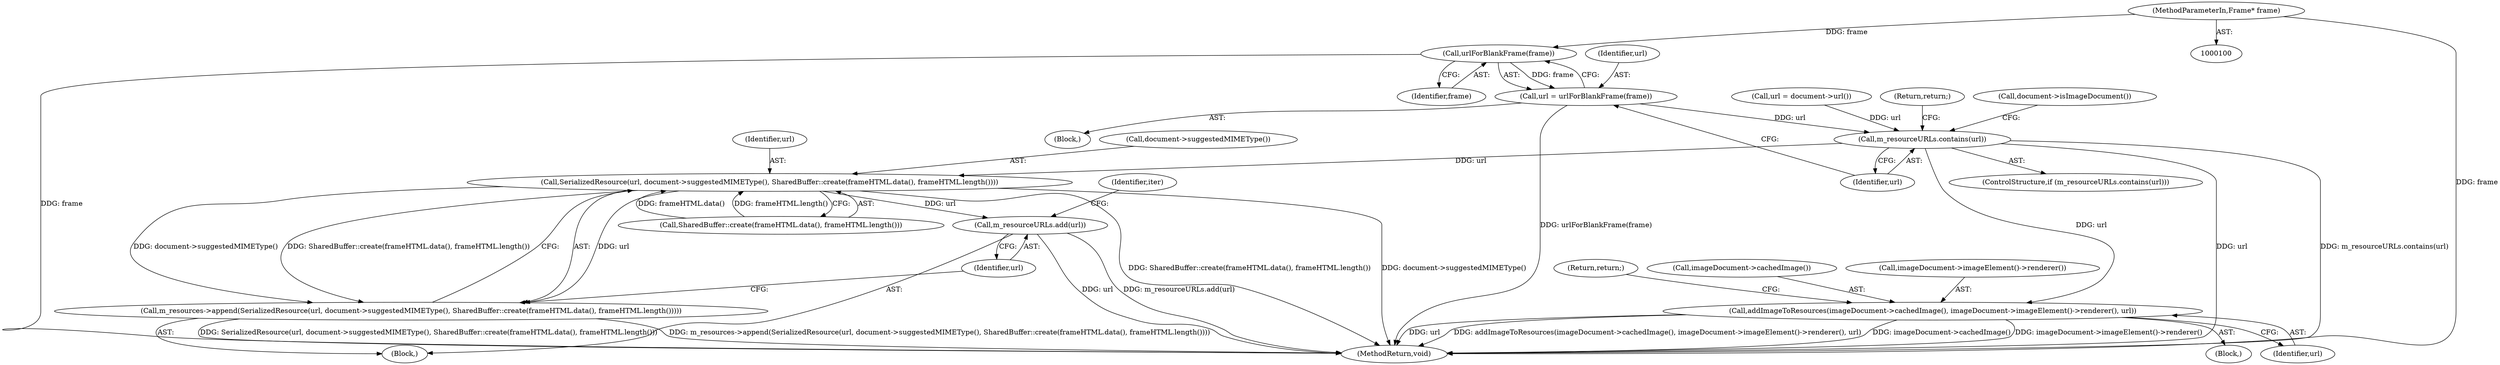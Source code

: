 digraph "0_Chrome_7f0126ff011142c8619b10a6e64d04d1745c503a_7@pointer" {
"1000101" [label="(MethodParameterIn,Frame* frame)"];
"1000119" [label="(Call,urlForBlankFrame(frame))"];
"1000117" [label="(Call,url = urlForBlankFrame(frame))"];
"1000122" [label="(Call,m_resourceURLs.contains(url))"];
"1000134" [label="(Call,addImageToResources(imageDocument->cachedImage(), imageDocument->imageElement()->renderer(), url))"];
"1000168" [label="(Call,SerializedResource(url, document->suggestedMIMEType(), SharedBuffer::create(frameHTML.data(), frameHTML.length())))"];
"1000167" [label="(Call,m_resources->append(SerializedResource(url, document->suggestedMIMEType(), SharedBuffer::create(frameHTML.data(), frameHTML.length()))))"];
"1000174" [label="(Call,m_resourceURLs.add(url))"];
"1000175" [label="(Identifier,url)"];
"1000128" [label="(Block,)"];
"1000319" [label="(MethodReturn,void)"];
"1000122" [label="(Call,m_resourceURLs.contains(url))"];
"1000137" [label="(Identifier,url)"];
"1000167" [label="(Call,m_resources->append(SerializedResource(url, document->suggestedMIMEType(), SharedBuffer::create(frameHTML.data(), frameHTML.length()))))"];
"1000117" [label="(Call,url = urlForBlankFrame(frame))"];
"1000171" [label="(Call,SharedBuffer::create(frameHTML.data(), frameHTML.length()))"];
"1000120" [label="(Identifier,frame)"];
"1000119" [label="(Call,urlForBlankFrame(frame))"];
"1000118" [label="(Identifier,url)"];
"1000101" [label="(MethodParameterIn,Frame* frame)"];
"1000138" [label="(Return,return;)"];
"1000135" [label="(Call,imageDocument->cachedImage())"];
"1000108" [label="(Call,url = document->url())"];
"1000136" [label="(Call,imageDocument->imageElement()->renderer())"];
"1000169" [label="(Identifier,url)"];
"1000125" [label="(Return,return;)"];
"1000127" [label="(Call,document->isImageDocument())"];
"1000168" [label="(Call,SerializedResource(url, document->suggestedMIMEType(), SharedBuffer::create(frameHTML.data(), frameHTML.length())))"];
"1000102" [label="(Block,)"];
"1000116" [label="(Block,)"];
"1000179" [label="(Identifier,iter)"];
"1000134" [label="(Call,addImageToResources(imageDocument->cachedImage(), imageDocument->imageElement()->renderer(), url))"];
"1000170" [label="(Call,document->suggestedMIMEType())"];
"1000174" [label="(Call,m_resourceURLs.add(url))"];
"1000121" [label="(ControlStructure,if (m_resourceURLs.contains(url)))"];
"1000123" [label="(Identifier,url)"];
"1000101" -> "1000100"  [label="AST: "];
"1000101" -> "1000319"  [label="DDG: frame"];
"1000101" -> "1000119"  [label="DDG: frame"];
"1000119" -> "1000117"  [label="AST: "];
"1000119" -> "1000120"  [label="CFG: "];
"1000120" -> "1000119"  [label="AST: "];
"1000117" -> "1000119"  [label="CFG: "];
"1000119" -> "1000319"  [label="DDG: frame"];
"1000119" -> "1000117"  [label="DDG: frame"];
"1000117" -> "1000116"  [label="AST: "];
"1000118" -> "1000117"  [label="AST: "];
"1000123" -> "1000117"  [label="CFG: "];
"1000117" -> "1000319"  [label="DDG: urlForBlankFrame(frame)"];
"1000117" -> "1000122"  [label="DDG: url"];
"1000122" -> "1000121"  [label="AST: "];
"1000122" -> "1000123"  [label="CFG: "];
"1000123" -> "1000122"  [label="AST: "];
"1000125" -> "1000122"  [label="CFG: "];
"1000127" -> "1000122"  [label="CFG: "];
"1000122" -> "1000319"  [label="DDG: url"];
"1000122" -> "1000319"  [label="DDG: m_resourceURLs.contains(url)"];
"1000108" -> "1000122"  [label="DDG: url"];
"1000122" -> "1000134"  [label="DDG: url"];
"1000122" -> "1000168"  [label="DDG: url"];
"1000134" -> "1000128"  [label="AST: "];
"1000134" -> "1000137"  [label="CFG: "];
"1000135" -> "1000134"  [label="AST: "];
"1000136" -> "1000134"  [label="AST: "];
"1000137" -> "1000134"  [label="AST: "];
"1000138" -> "1000134"  [label="CFG: "];
"1000134" -> "1000319"  [label="DDG: addImageToResources(imageDocument->cachedImage(), imageDocument->imageElement()->renderer(), url)"];
"1000134" -> "1000319"  [label="DDG: imageDocument->cachedImage()"];
"1000134" -> "1000319"  [label="DDG: imageDocument->imageElement()->renderer()"];
"1000134" -> "1000319"  [label="DDG: url"];
"1000168" -> "1000167"  [label="AST: "];
"1000168" -> "1000171"  [label="CFG: "];
"1000169" -> "1000168"  [label="AST: "];
"1000170" -> "1000168"  [label="AST: "];
"1000171" -> "1000168"  [label="AST: "];
"1000167" -> "1000168"  [label="CFG: "];
"1000168" -> "1000319"  [label="DDG: SharedBuffer::create(frameHTML.data(), frameHTML.length())"];
"1000168" -> "1000319"  [label="DDG: document->suggestedMIMEType()"];
"1000168" -> "1000167"  [label="DDG: url"];
"1000168" -> "1000167"  [label="DDG: document->suggestedMIMEType()"];
"1000168" -> "1000167"  [label="DDG: SharedBuffer::create(frameHTML.data(), frameHTML.length())"];
"1000171" -> "1000168"  [label="DDG: frameHTML.data()"];
"1000171" -> "1000168"  [label="DDG: frameHTML.length()"];
"1000168" -> "1000174"  [label="DDG: url"];
"1000167" -> "1000102"  [label="AST: "];
"1000175" -> "1000167"  [label="CFG: "];
"1000167" -> "1000319"  [label="DDG: SerializedResource(url, document->suggestedMIMEType(), SharedBuffer::create(frameHTML.data(), frameHTML.length()))"];
"1000167" -> "1000319"  [label="DDG: m_resources->append(SerializedResource(url, document->suggestedMIMEType(), SharedBuffer::create(frameHTML.data(), frameHTML.length())))"];
"1000174" -> "1000102"  [label="AST: "];
"1000174" -> "1000175"  [label="CFG: "];
"1000175" -> "1000174"  [label="AST: "];
"1000179" -> "1000174"  [label="CFG: "];
"1000174" -> "1000319"  [label="DDG: m_resourceURLs.add(url)"];
"1000174" -> "1000319"  [label="DDG: url"];
}
